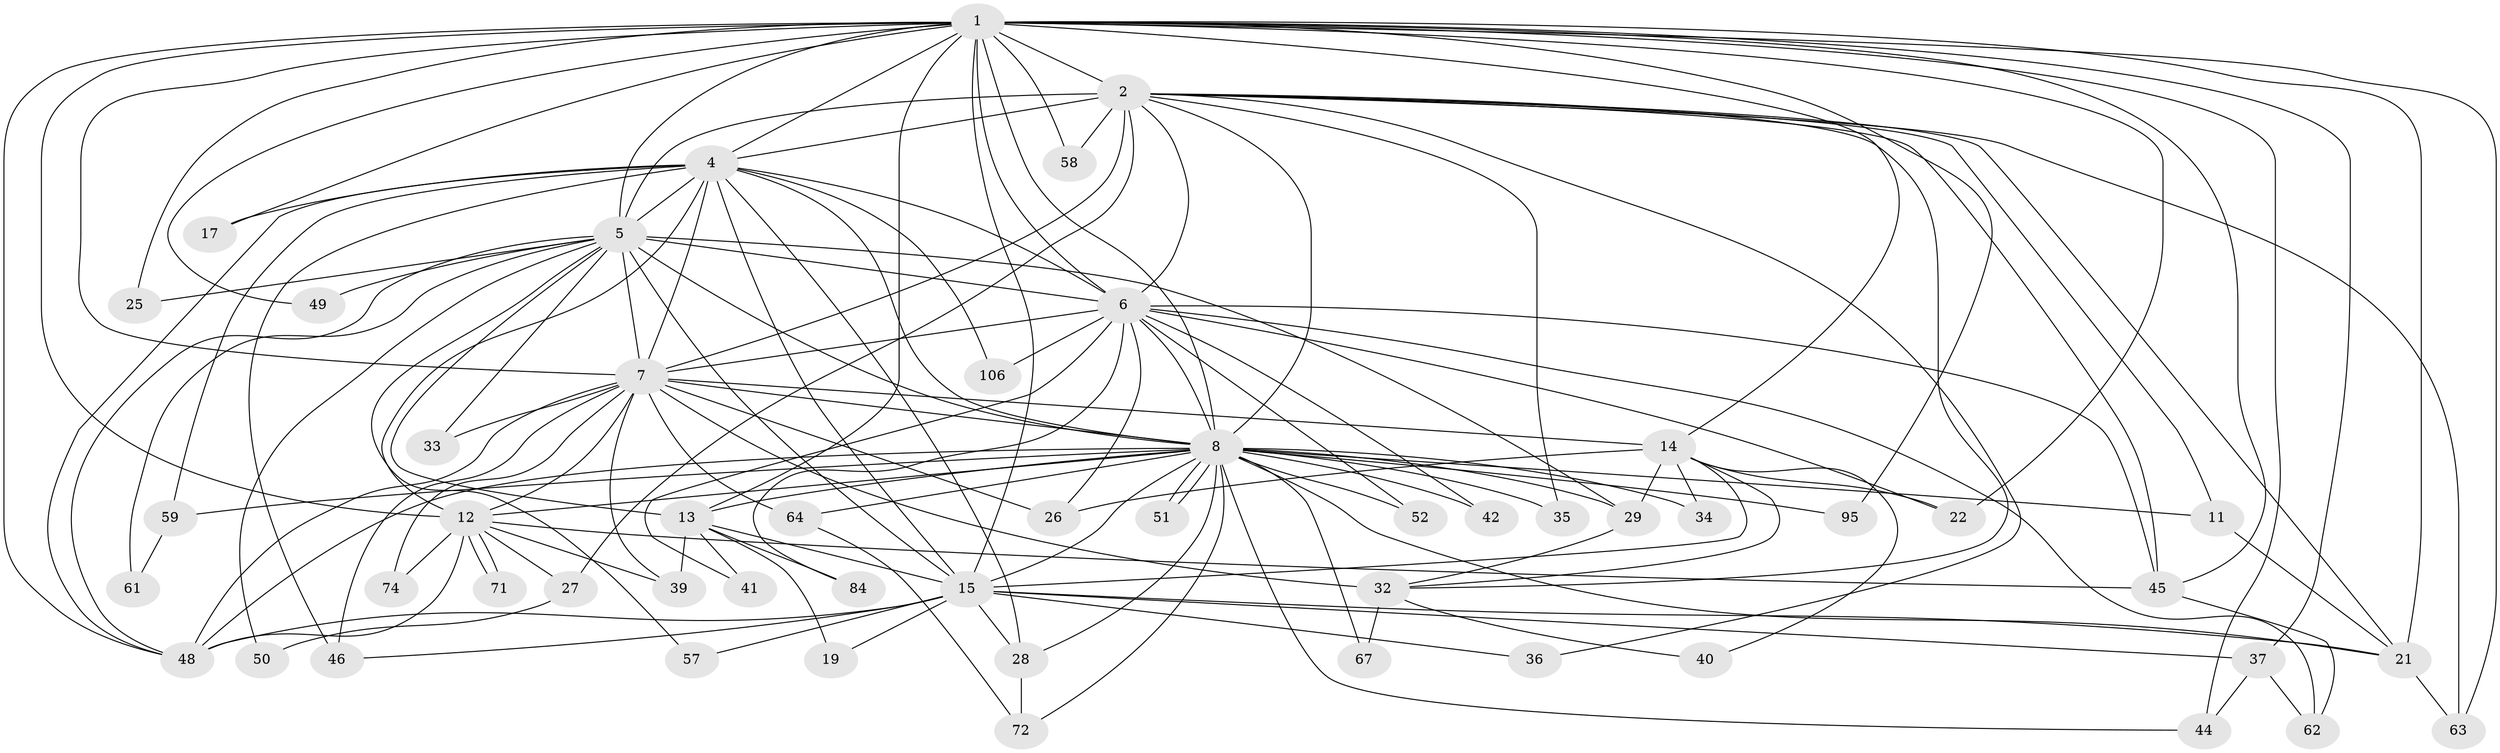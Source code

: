 // original degree distribution, {23: 0.009433962264150943, 20: 0.009433962264150943, 16: 0.009433962264150943, 17: 0.02830188679245283, 13: 0.018867924528301886, 19: 0.018867924528301886, 32: 0.009433962264150943, 4: 0.05660377358490566, 10: 0.009433962264150943, 9: 0.009433962264150943, 6: 0.02830188679245283, 5: 0.02830188679245283, 2: 0.5566037735849056, 3: 0.18867924528301888, 7: 0.018867924528301886}
// Generated by graph-tools (version 1.1) at 2025/13/03/09/25 04:13:54]
// undirected, 53 vertices, 142 edges
graph export_dot {
graph [start="1"]
  node [color=gray90,style=filled];
  1 [super="+47+3"];
  2 [super="+20+38+86+69+16"];
  4;
  5 [super="+9+92"];
  6;
  7 [super="+10"];
  8 [super="+18"];
  11;
  12 [super="+89+96+75"];
  13;
  14 [super="+31+23"];
  15 [super="+76+56+90+93"];
  17;
  19;
  21 [super="+82+80+53"];
  22;
  25;
  26 [super="+65"];
  27;
  28 [super="+98"];
  29 [super="+103"];
  32 [super="+101"];
  33;
  34;
  35;
  36;
  37 [super="+73"];
  39;
  40;
  41;
  42;
  44 [super="+83+91"];
  45 [super="+60"];
  46;
  48 [super="+100+79+54"];
  49;
  50;
  51;
  52;
  57;
  58;
  59 [super="+66"];
  61;
  62;
  63;
  64;
  67;
  71;
  72 [super="+81"];
  74;
  84;
  95;
  106;
  1 -- 2 [weight=3];
  1 -- 4 [weight=2];
  1 -- 5 [weight=4];
  1 -- 6 [weight=2];
  1 -- 7 [weight=5];
  1 -- 8 [weight=2];
  1 -- 13;
  1 -- 14 [weight=2];
  1 -- 17;
  1 -- 21 [weight=2];
  1 -- 22;
  1 -- 44 [weight=2];
  1 -- 49;
  1 -- 58;
  1 -- 63;
  1 -- 95;
  1 -- 12;
  1 -- 37;
  1 -- 45;
  1 -- 25;
  1 -- 48;
  1 -- 15;
  2 -- 4;
  2 -- 5 [weight=5];
  2 -- 6;
  2 -- 7 [weight=4];
  2 -- 8 [weight=2];
  2 -- 11 [weight=2];
  2 -- 27;
  2 -- 32;
  2 -- 36;
  2 -- 45;
  2 -- 58;
  2 -- 35;
  2 -- 21;
  2 -- 63;
  4 -- 5 [weight=2];
  4 -- 6;
  4 -- 7 [weight=2];
  4 -- 8;
  4 -- 12;
  4 -- 17;
  4 -- 46;
  4 -- 48;
  4 -- 59;
  4 -- 106;
  4 -- 28;
  4 -- 15;
  5 -- 6 [weight=2];
  5 -- 7 [weight=5];
  5 -- 8 [weight=2];
  5 -- 25;
  5 -- 61;
  5 -- 33;
  5 -- 48;
  5 -- 49;
  5 -- 50;
  5 -- 29;
  5 -- 57;
  5 -- 13;
  5 -- 15;
  6 -- 7 [weight=2];
  6 -- 8;
  6 -- 22;
  6 -- 26;
  6 -- 41;
  6 -- 42;
  6 -- 52;
  6 -- 62;
  6 -- 84;
  6 -- 106;
  6 -- 45 [weight=2];
  7 -- 8 [weight=3];
  7 -- 12;
  7 -- 39;
  7 -- 46;
  7 -- 64;
  7 -- 33;
  7 -- 74;
  7 -- 14 [weight=2];
  7 -- 48;
  7 -- 26;
  7 -- 32;
  8 -- 11;
  8 -- 13;
  8 -- 15;
  8 -- 21;
  8 -- 28;
  8 -- 34;
  8 -- 35;
  8 -- 44;
  8 -- 51;
  8 -- 51;
  8 -- 52;
  8 -- 59 [weight=2];
  8 -- 64;
  8 -- 67;
  8 -- 95;
  8 -- 12;
  8 -- 48;
  8 -- 72;
  8 -- 42;
  8 -- 29;
  11 -- 21;
  12 -- 27;
  12 -- 71;
  12 -- 71;
  12 -- 74;
  12 -- 39;
  12 -- 48;
  12 -- 45;
  13 -- 19;
  13 -- 39;
  13 -- 41;
  13 -- 84;
  13 -- 15 [weight=2];
  14 -- 15;
  14 -- 26;
  14 -- 32;
  14 -- 34;
  14 -- 22;
  14 -- 40;
  14 -- 29;
  15 -- 19;
  15 -- 28;
  15 -- 36;
  15 -- 37;
  15 -- 57;
  15 -- 21;
  15 -- 48;
  15 -- 46;
  21 -- 63;
  27 -- 50;
  28 -- 72;
  29 -- 32;
  32 -- 40;
  32 -- 67;
  37 -- 44;
  37 -- 62;
  45 -- 62;
  59 -- 61;
  64 -- 72;
}
